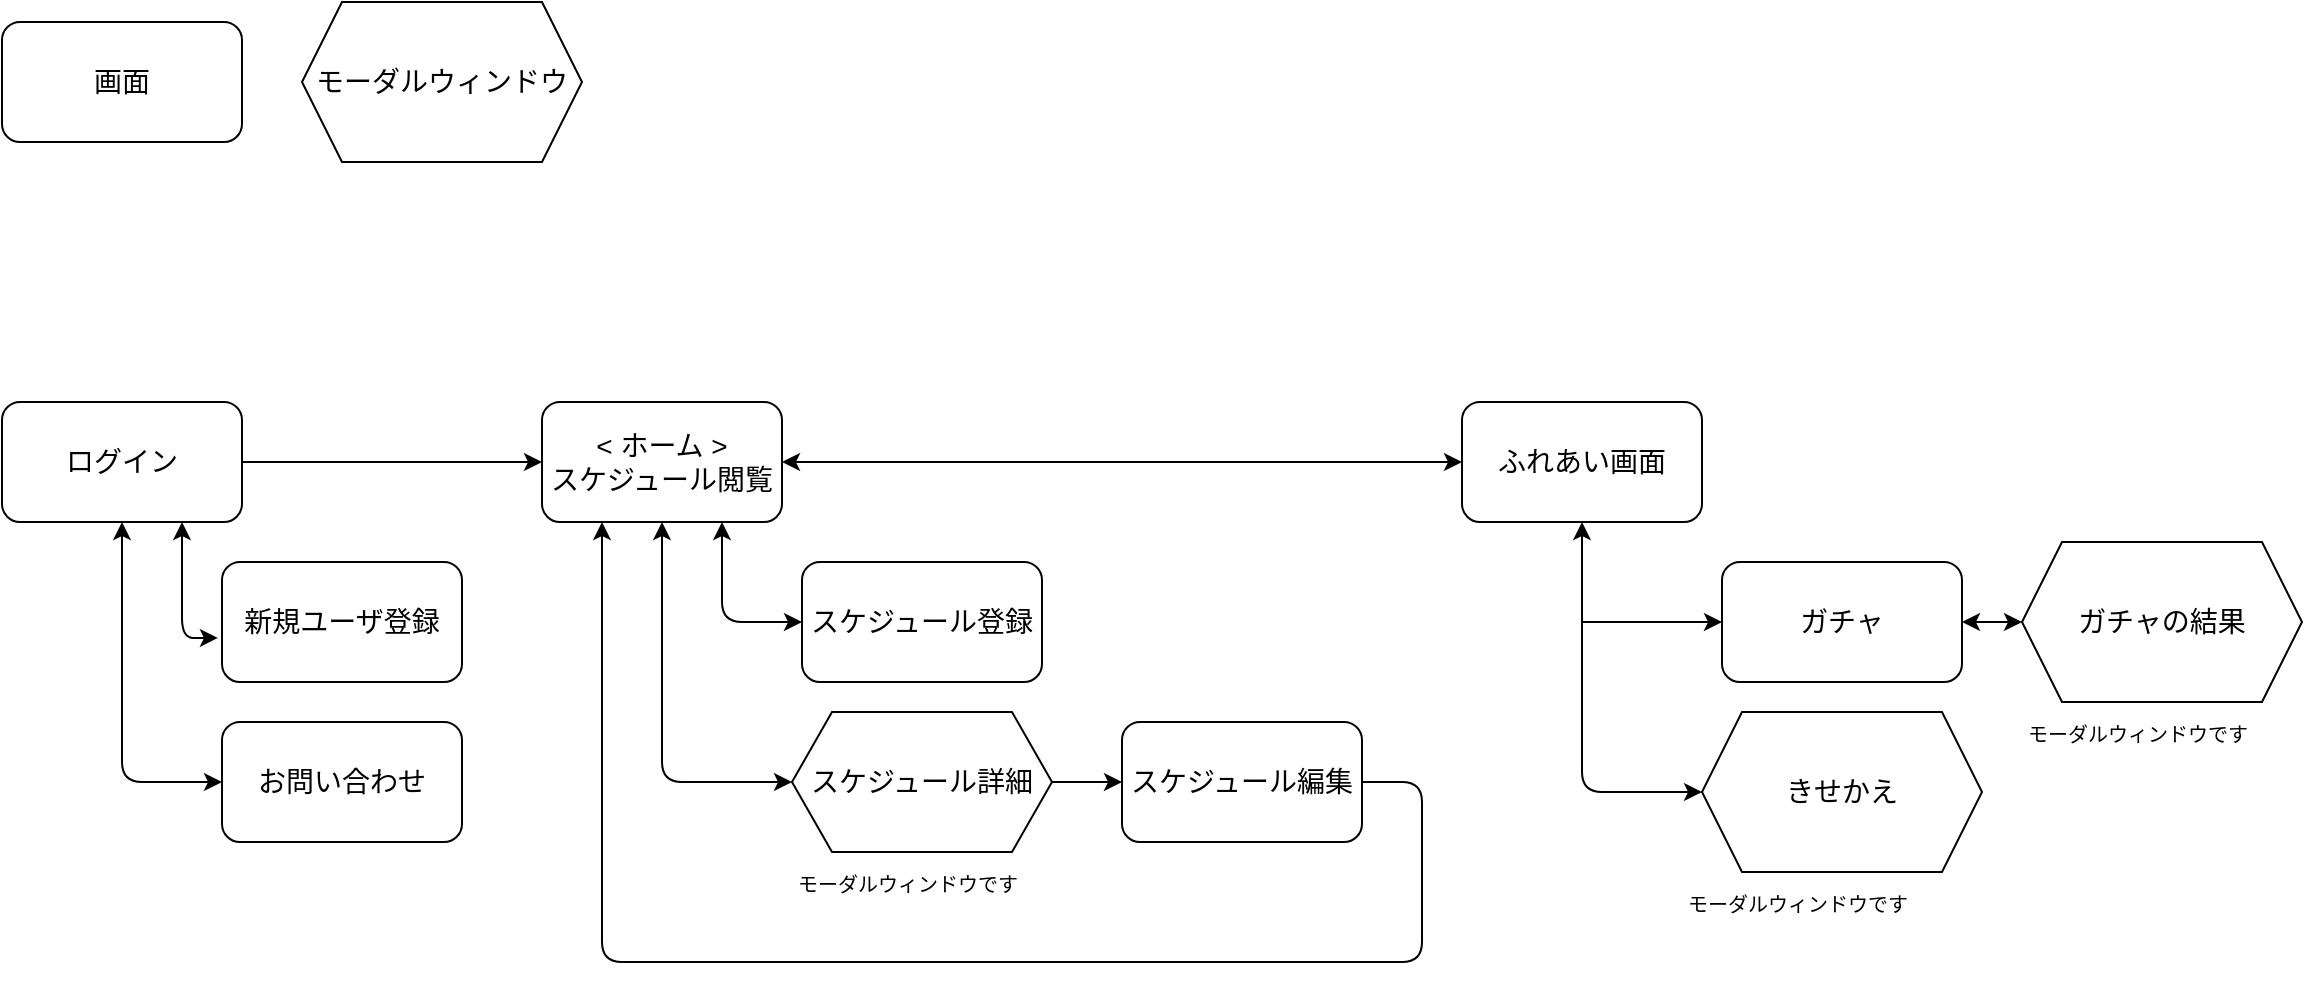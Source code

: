 <mxfile>
    <diagram id="xNM1HFz_wjV37Hjii_Vi" name="ページ1">
        <mxGraphModel dx="986" dy="427" grid="1" gridSize="10" guides="1" tooltips="1" connect="1" arrows="1" fold="1" page="1" pageScale="1" pageWidth="827" pageHeight="1169" math="0" shadow="0">
            <root>
                <mxCell id="0"/>
                <mxCell id="1" parent="0"/>
                <mxCell id="37" style="edgeStyle=none;html=1;exitX=1;exitY=0.5;exitDx=0;exitDy=0;entryX=0;entryY=0.5;entryDx=0;entryDy=0;fontSize=14;startArrow=none;startFill=0;endArrow=classic;endFill=1;" parent="1" source="2" target="7" edge="1">
                    <mxGeometry relative="1" as="geometry"/>
                </mxCell>
                <mxCell id="43" style="edgeStyle=none;html=1;exitX=0.75;exitY=1;exitDx=0;exitDy=0;entryX=-0.017;entryY=0.633;entryDx=0;entryDy=0;entryPerimeter=0;fontSize=14;startArrow=classic;startFill=1;endArrow=classic;endFill=1;" parent="1" source="2" target="12" edge="1">
                    <mxGeometry relative="1" as="geometry">
                        <Array as="points">
                            <mxPoint x="120" y="338"/>
                        </Array>
                    </mxGeometry>
                </mxCell>
                <mxCell id="44" style="edgeStyle=none;html=1;exitX=0.5;exitY=1;exitDx=0;exitDy=0;entryX=0;entryY=0.5;entryDx=0;entryDy=0;fontSize=14;startArrow=classic;startFill=1;endArrow=classic;endFill=1;" parent="1" source="2" target="41" edge="1">
                    <mxGeometry relative="1" as="geometry">
                        <Array as="points">
                            <mxPoint x="90" y="410"/>
                        </Array>
                    </mxGeometry>
                </mxCell>
                <mxCell id="2" value="&lt;font style=&quot;font-size: 14px;&quot;&gt;ログイン&lt;br&gt;&lt;/font&gt;" style="rounded=1;whiteSpace=wrap;html=1;fontSize=14;" parent="1" vertex="1">
                    <mxGeometry x="30" y="220" width="120" height="60" as="geometry"/>
                </mxCell>
                <mxCell id="5" value="&lt;font style=&quot;font-size: 14px;&quot;&gt;画面&lt;/font&gt;" style="rounded=1;whiteSpace=wrap;html=1;fontSize=14;" parent="1" vertex="1">
                    <mxGeometry x="30" y="30" width="120" height="60" as="geometry"/>
                </mxCell>
                <mxCell id="45" style="edgeStyle=none;html=1;exitX=0.75;exitY=1;exitDx=0;exitDy=0;fontSize=14;startArrow=classic;startFill=1;endArrow=classic;endFill=1;entryX=0;entryY=0.5;entryDx=0;entryDy=0;" parent="1" source="7" target="11" edge="1">
                    <mxGeometry relative="1" as="geometry">
                        <mxPoint x="410" y="350" as="targetPoint"/>
                        <Array as="points">
                            <mxPoint x="390" y="330"/>
                        </Array>
                    </mxGeometry>
                </mxCell>
                <mxCell id="46" style="edgeStyle=none;html=1;exitX=0.5;exitY=1;exitDx=0;exitDy=0;fontSize=14;startArrow=classic;startFill=1;endArrow=classic;endFill=1;entryX=0;entryY=0.5;entryDx=0;entryDy=0;" parent="1" source="7" target="50" edge="1">
                    <mxGeometry relative="1" as="geometry">
                        <mxPoint x="400" y="460" as="targetPoint"/>
                        <Array as="points">
                            <mxPoint x="360" y="410"/>
                        </Array>
                    </mxGeometry>
                </mxCell>
                <mxCell id="52" style="edgeStyle=none;html=1;exitX=1;exitY=0.5;exitDx=0;exitDy=0;entryX=0;entryY=0.5;entryDx=0;entryDy=0;fontSize=14;startArrow=classic;startFill=1;endArrow=classic;endFill=1;" parent="1" source="7" target="13" edge="1">
                    <mxGeometry relative="1" as="geometry"/>
                </mxCell>
                <mxCell id="7" value="&amp;lt; ホーム &amp;gt;&lt;br&gt;スケジュール閲覧" style="rounded=1;whiteSpace=wrap;html=1;fontSize=14;" parent="1" vertex="1">
                    <mxGeometry x="300" y="220" width="120" height="60" as="geometry"/>
                </mxCell>
                <mxCell id="49" style="edgeStyle=none;html=1;exitX=1;exitY=0.5;exitDx=0;exitDy=0;entryX=0.25;entryY=1;entryDx=0;entryDy=0;fontSize=14;startArrow=none;startFill=0;endArrow=classic;endFill=1;" parent="1" source="10" target="7" edge="1">
                    <mxGeometry relative="1" as="geometry">
                        <Array as="points">
                            <mxPoint x="740" y="410"/>
                            <mxPoint x="740" y="500"/>
                            <mxPoint x="330" y="500"/>
                        </Array>
                    </mxGeometry>
                </mxCell>
                <mxCell id="10" value="&lt;font style=&quot;font-size: 14px;&quot;&gt;スケジュール編集&lt;/font&gt;" style="rounded=1;whiteSpace=wrap;html=1;fontSize=14;" parent="1" vertex="1">
                    <mxGeometry x="590" y="380" width="120" height="60" as="geometry"/>
                </mxCell>
                <mxCell id="11" value="&lt;font style=&quot;font-size: 14px;&quot;&gt;スケジュール登録&lt;/font&gt;" style="rounded=1;whiteSpace=wrap;html=1;fontSize=14;" parent="1" vertex="1">
                    <mxGeometry x="430" y="300" width="120" height="60" as="geometry"/>
                </mxCell>
                <mxCell id="12" value="&lt;font style=&quot;font-size: 14px;&quot;&gt;新規ユーザ登録&lt;/font&gt;" style="rounded=1;whiteSpace=wrap;html=1;fontSize=14;" parent="1" vertex="1">
                    <mxGeometry x="140" y="300" width="120" height="60" as="geometry"/>
                </mxCell>
                <mxCell id="57" style="edgeStyle=none;html=1;exitX=0.5;exitY=1;exitDx=0;exitDy=0;entryX=0;entryY=0.5;entryDx=0;entryDy=0;startArrow=classic;startFill=1;" parent="1" source="13" target="54" edge="1">
                    <mxGeometry relative="1" as="geometry">
                        <mxPoint x="890" y="415" as="targetPoint"/>
                        <Array as="points">
                            <mxPoint x="820" y="415"/>
                        </Array>
                    </mxGeometry>
                </mxCell>
                <mxCell id="13" value="ふれあい画面" style="rounded=1;whiteSpace=wrap;html=1;fontSize=14;" parent="1" vertex="1">
                    <mxGeometry x="760" y="220" width="120" height="60" as="geometry"/>
                </mxCell>
                <mxCell id="17" value="モーダルウィンドウ&lt;br&gt;" style="shape=hexagon;perimeter=hexagonPerimeter2;whiteSpace=wrap;html=1;fixedSize=1;fontSize=14;" parent="1" vertex="1">
                    <mxGeometry x="180" y="20" width="140" height="80" as="geometry"/>
                </mxCell>
                <mxCell id="58" style="edgeStyle=none;html=1;exitX=0;exitY=0.5;exitDx=0;exitDy=0;endArrow=none;endFill=0;startArrow=classic;startFill=1;" parent="1" source="22" edge="1">
                    <mxGeometry relative="1" as="geometry">
                        <mxPoint x="820" y="330" as="targetPoint"/>
                    </mxGeometry>
                </mxCell>
                <mxCell id="60" style="edgeStyle=none;html=1;exitX=1;exitY=0.5;exitDx=0;exitDy=0;entryX=0;entryY=0.5;entryDx=0;entryDy=0;startArrow=classic;startFill=1;endArrow=classic;endFill=1;" parent="1" source="22" target="59" edge="1">
                    <mxGeometry relative="1" as="geometry"/>
                </mxCell>
                <mxCell id="22" value="&lt;span style=&quot;font-size: 14px;&quot;&gt;ガチャ&lt;/span&gt;" style="rounded=1;whiteSpace=wrap;html=1;fontSize=14;" parent="1" vertex="1">
                    <mxGeometry x="890" y="300" width="120" height="60" as="geometry"/>
                </mxCell>
                <mxCell id="36" value="&lt;font style=&quot;font-size: 10px;&quot;&gt;モーダルウィンドウです&lt;/font&gt;" style="text;html=1;strokeColor=none;fillColor=none;align=center;verticalAlign=middle;whiteSpace=wrap;rounded=0;fontSize=14;" parent="1" vertex="1">
                    <mxGeometry x="425" y="445" width="116" height="30" as="geometry"/>
                </mxCell>
                <mxCell id="41" value="&lt;font style=&quot;font-size: 14px;&quot;&gt;お問い合わせ&lt;br&gt;&lt;/font&gt;" style="rounded=1;whiteSpace=wrap;html=1;fontSize=14;" parent="1" vertex="1">
                    <mxGeometry x="140" y="380" width="120" height="60" as="geometry"/>
                </mxCell>
                <mxCell id="63" style="edgeStyle=none;html=1;exitX=1;exitY=0.5;exitDx=0;exitDy=0;entryX=0;entryY=0.5;entryDx=0;entryDy=0;startArrow=none;startFill=0;endArrow=classic;endFill=1;" parent="1" source="50" target="10" edge="1">
                    <mxGeometry relative="1" as="geometry"/>
                </mxCell>
                <mxCell id="50" value="スケジュール詳細" style="shape=hexagon;perimeter=hexagonPerimeter2;whiteSpace=wrap;html=1;fixedSize=1;fontSize=14;" parent="1" vertex="1">
                    <mxGeometry x="425" y="375" width="130" height="70" as="geometry"/>
                </mxCell>
                <mxCell id="54" value="きせかえ" style="shape=hexagon;perimeter=hexagonPerimeter2;whiteSpace=wrap;html=1;fixedSize=1;fontSize=14;" parent="1" vertex="1">
                    <mxGeometry x="880" y="375" width="140" height="80" as="geometry"/>
                </mxCell>
                <mxCell id="59" value="ガチャの結果" style="shape=hexagon;perimeter=hexagonPerimeter2;whiteSpace=wrap;html=1;fixedSize=1;fontSize=14;" parent="1" vertex="1">
                    <mxGeometry x="1040" y="290" width="140" height="80" as="geometry"/>
                </mxCell>
                <mxCell id="61" value="&lt;font style=&quot;font-size: 10px;&quot;&gt;モーダルウィンドウです&lt;/font&gt;" style="text;html=1;strokeColor=none;fillColor=none;align=center;verticalAlign=middle;whiteSpace=wrap;rounded=0;fontSize=14;" parent="1" vertex="1">
                    <mxGeometry x="870" y="455" width="116" height="30" as="geometry"/>
                </mxCell>
                <mxCell id="62" value="&lt;font style=&quot;font-size: 10px;&quot;&gt;モーダルウィンドウです&lt;/font&gt;" style="text;html=1;strokeColor=none;fillColor=none;align=center;verticalAlign=middle;whiteSpace=wrap;rounded=0;fontSize=14;" parent="1" vertex="1">
                    <mxGeometry x="1040" y="370" width="116" height="30" as="geometry"/>
                </mxCell>
            </root>
        </mxGraphModel>
    </diagram>
</mxfile>